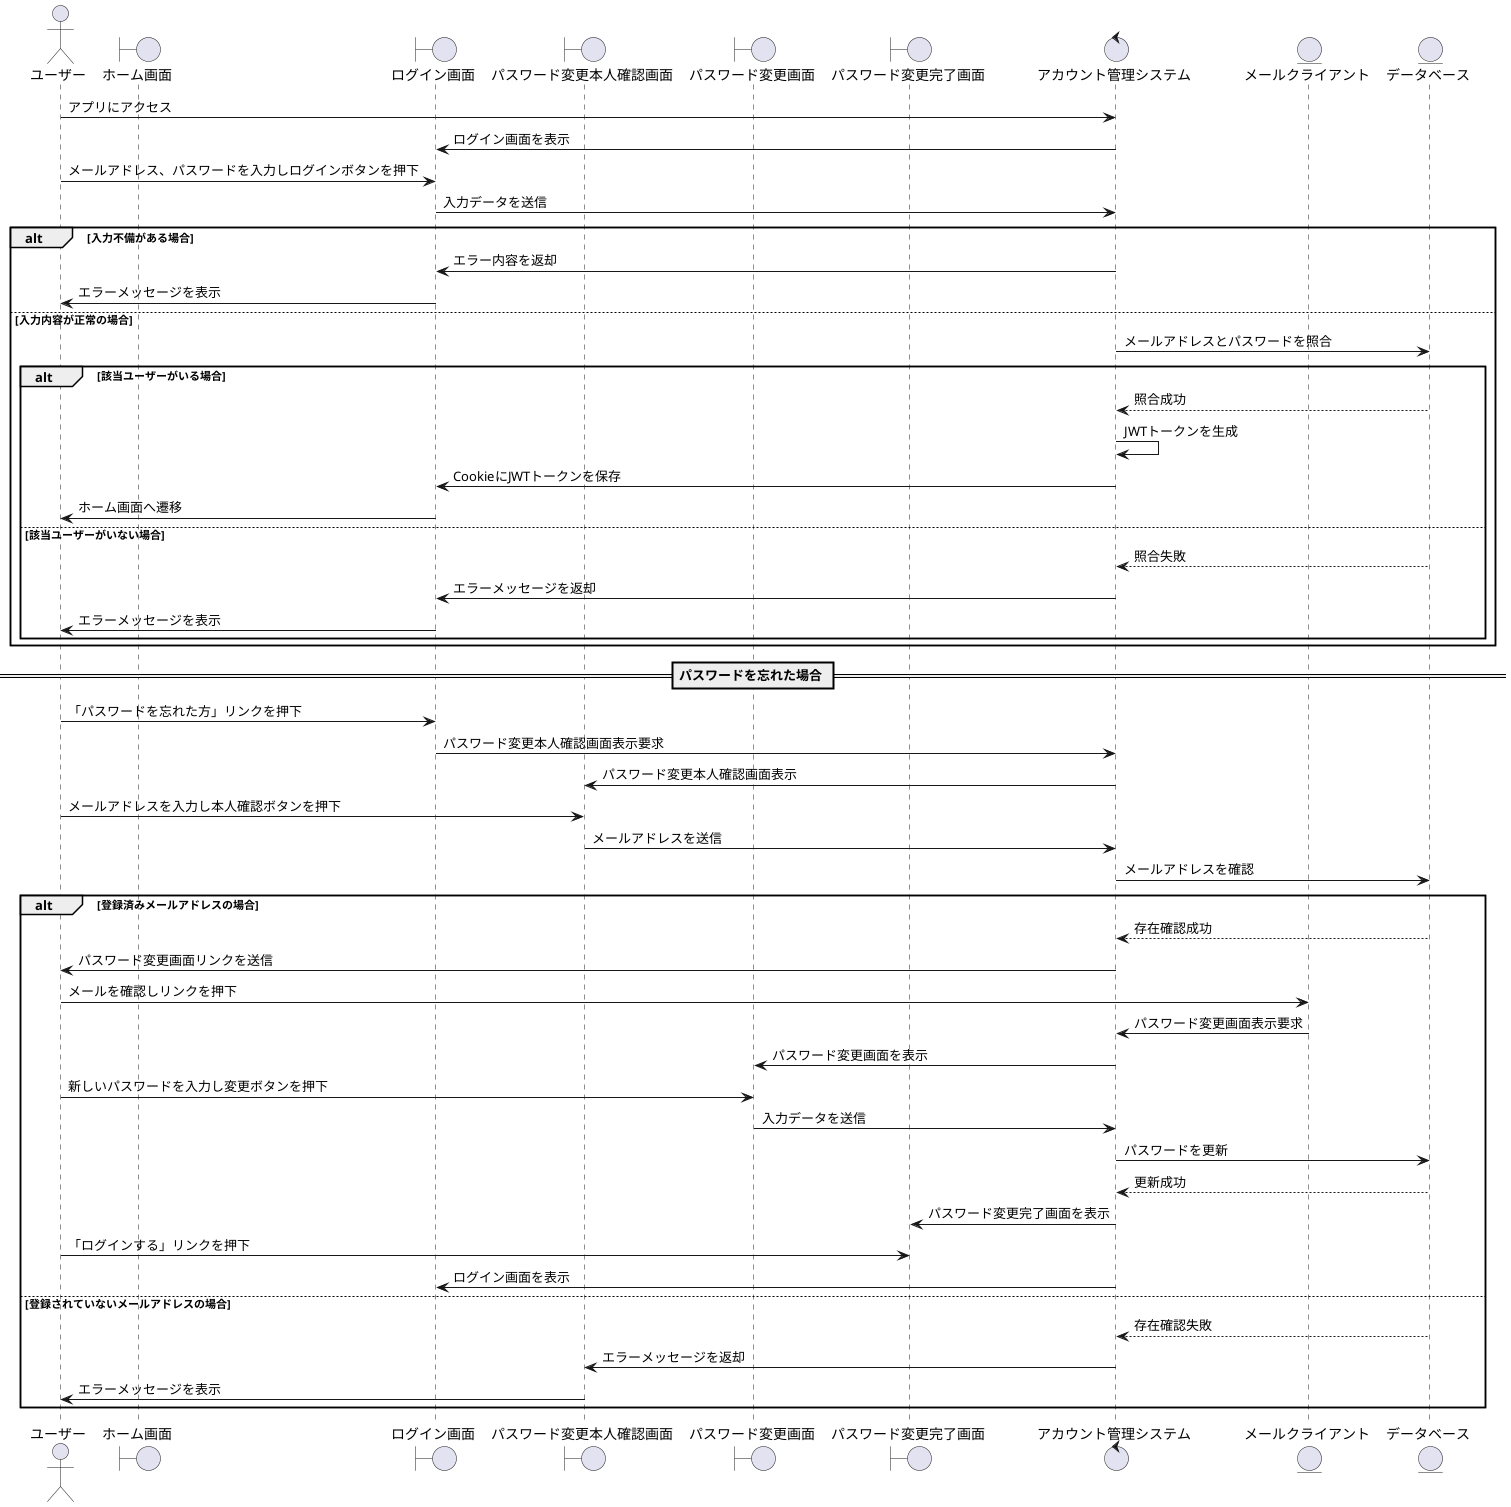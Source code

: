 @startuml
actor "ユーザー" as User
boundary "ホーム画面" as HomeBoundary
boundary "ログイン画面" as LoginBoundary
boundary "パスワード変更本人確認画面" as IdentityVerificationBoundary
boundary "パスワード変更画面" as PassUpdateBoundary
boundary "パスワード変更完了画面" as PassUpdateCompletedBoundary
control "アカウント管理システム" as LoginController
entity "メールクライアント" as EmailClient
entity "データベース" as UserDB

User -> LoginController: アプリにアクセス
LoginController -> LoginBoundary: ログイン画面を表示

User -> LoginBoundary: メールアドレス、パスワードを入力しログインボタンを押下
LoginBoundary -> LoginController: 入力データを送信

alt 入力不備がある場合
    LoginController -> LoginBoundary: エラー内容を返却
    LoginBoundary -> User: エラーメッセージを表示
else 入力内容が正常の場合
    LoginController -> UserDB: メールアドレスとパスワードを照合
    alt 該当ユーザーがいる場合
        UserDB --> LoginController: 照合成功
        LoginController -> LoginController: JWTトークンを生成
        LoginController -> LoginBoundary: CookieにJWTトークンを保存
        LoginBoundary -> User: ホーム画面へ遷移
    else 該当ユーザーがいない場合
        UserDB --> LoginController: 照合失敗
        LoginController -> LoginBoundary: エラーメッセージを返却
        LoginBoundary -> User: エラーメッセージを表示
    end
end

== パスワードを忘れた場合 ==
User -> LoginBoundary: 「パスワードを忘れた方」リンクを押下
LoginBoundary -> LoginController: パスワード変更本人確認画面表示要求
LoginController -> IdentityVerificationBoundary: パスワード変更本人確認画面表示
User -> IdentityVerificationBoundary: メールアドレスを入力し本人確認ボタンを押下
IdentityVerificationBoundary -> LoginController: メールアドレスを送信
LoginController -> UserDB: メールアドレスを確認
alt 登録済みメールアドレスの場合
    UserDB --> LoginController: 存在確認成功
    LoginController -> User: パスワード変更画面リンクを送信
    User -> EmailClient: メールを確認しリンクを押下
    EmailClient -> LoginController: パスワード変更画面表示要求
    LoginController -> PassUpdateBoundary: パスワード変更画面を表示
    User -> PassUpdateBoundary: 新しいパスワードを入力し変更ボタンを押下
    PassUpdateBoundary -> LoginController: 入力データを送信
    LoginController -> UserDB: パスワードを更新
    UserDB --> LoginController: 更新成功
    LoginController -> PassUpdateCompletedBoundary: パスワード変更完了画面を表示
    User -> PassUpdateCompletedBoundary: 「ログインする」リンクを押下
    LoginController -> LoginBoundary: ログイン画面を表示
else 登録されていないメールアドレスの場合
    UserDB --> LoginController: 存在確認失敗
    LoginController -> IdentityVerificationBoundary: エラーメッセージを返却
    IdentityVerificationBoundary -> User: エラーメッセージを表示
end

@enduml
